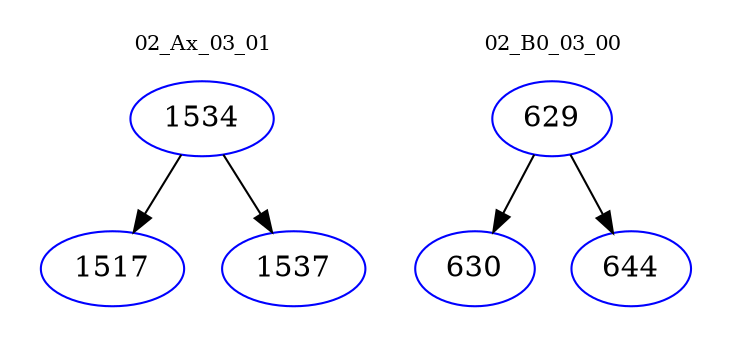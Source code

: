 digraph{
subgraph cluster_0 {
color = white
label = "02_Ax_03_01";
fontsize=10;
T0_1534 [label="1534", color="blue"]
T0_1534 -> T0_1517 [color="black"]
T0_1517 [label="1517", color="blue"]
T0_1534 -> T0_1537 [color="black"]
T0_1537 [label="1537", color="blue"]
}
subgraph cluster_1 {
color = white
label = "02_B0_03_00";
fontsize=10;
T1_629 [label="629", color="blue"]
T1_629 -> T1_630 [color="black"]
T1_630 [label="630", color="blue"]
T1_629 -> T1_644 [color="black"]
T1_644 [label="644", color="blue"]
}
}
